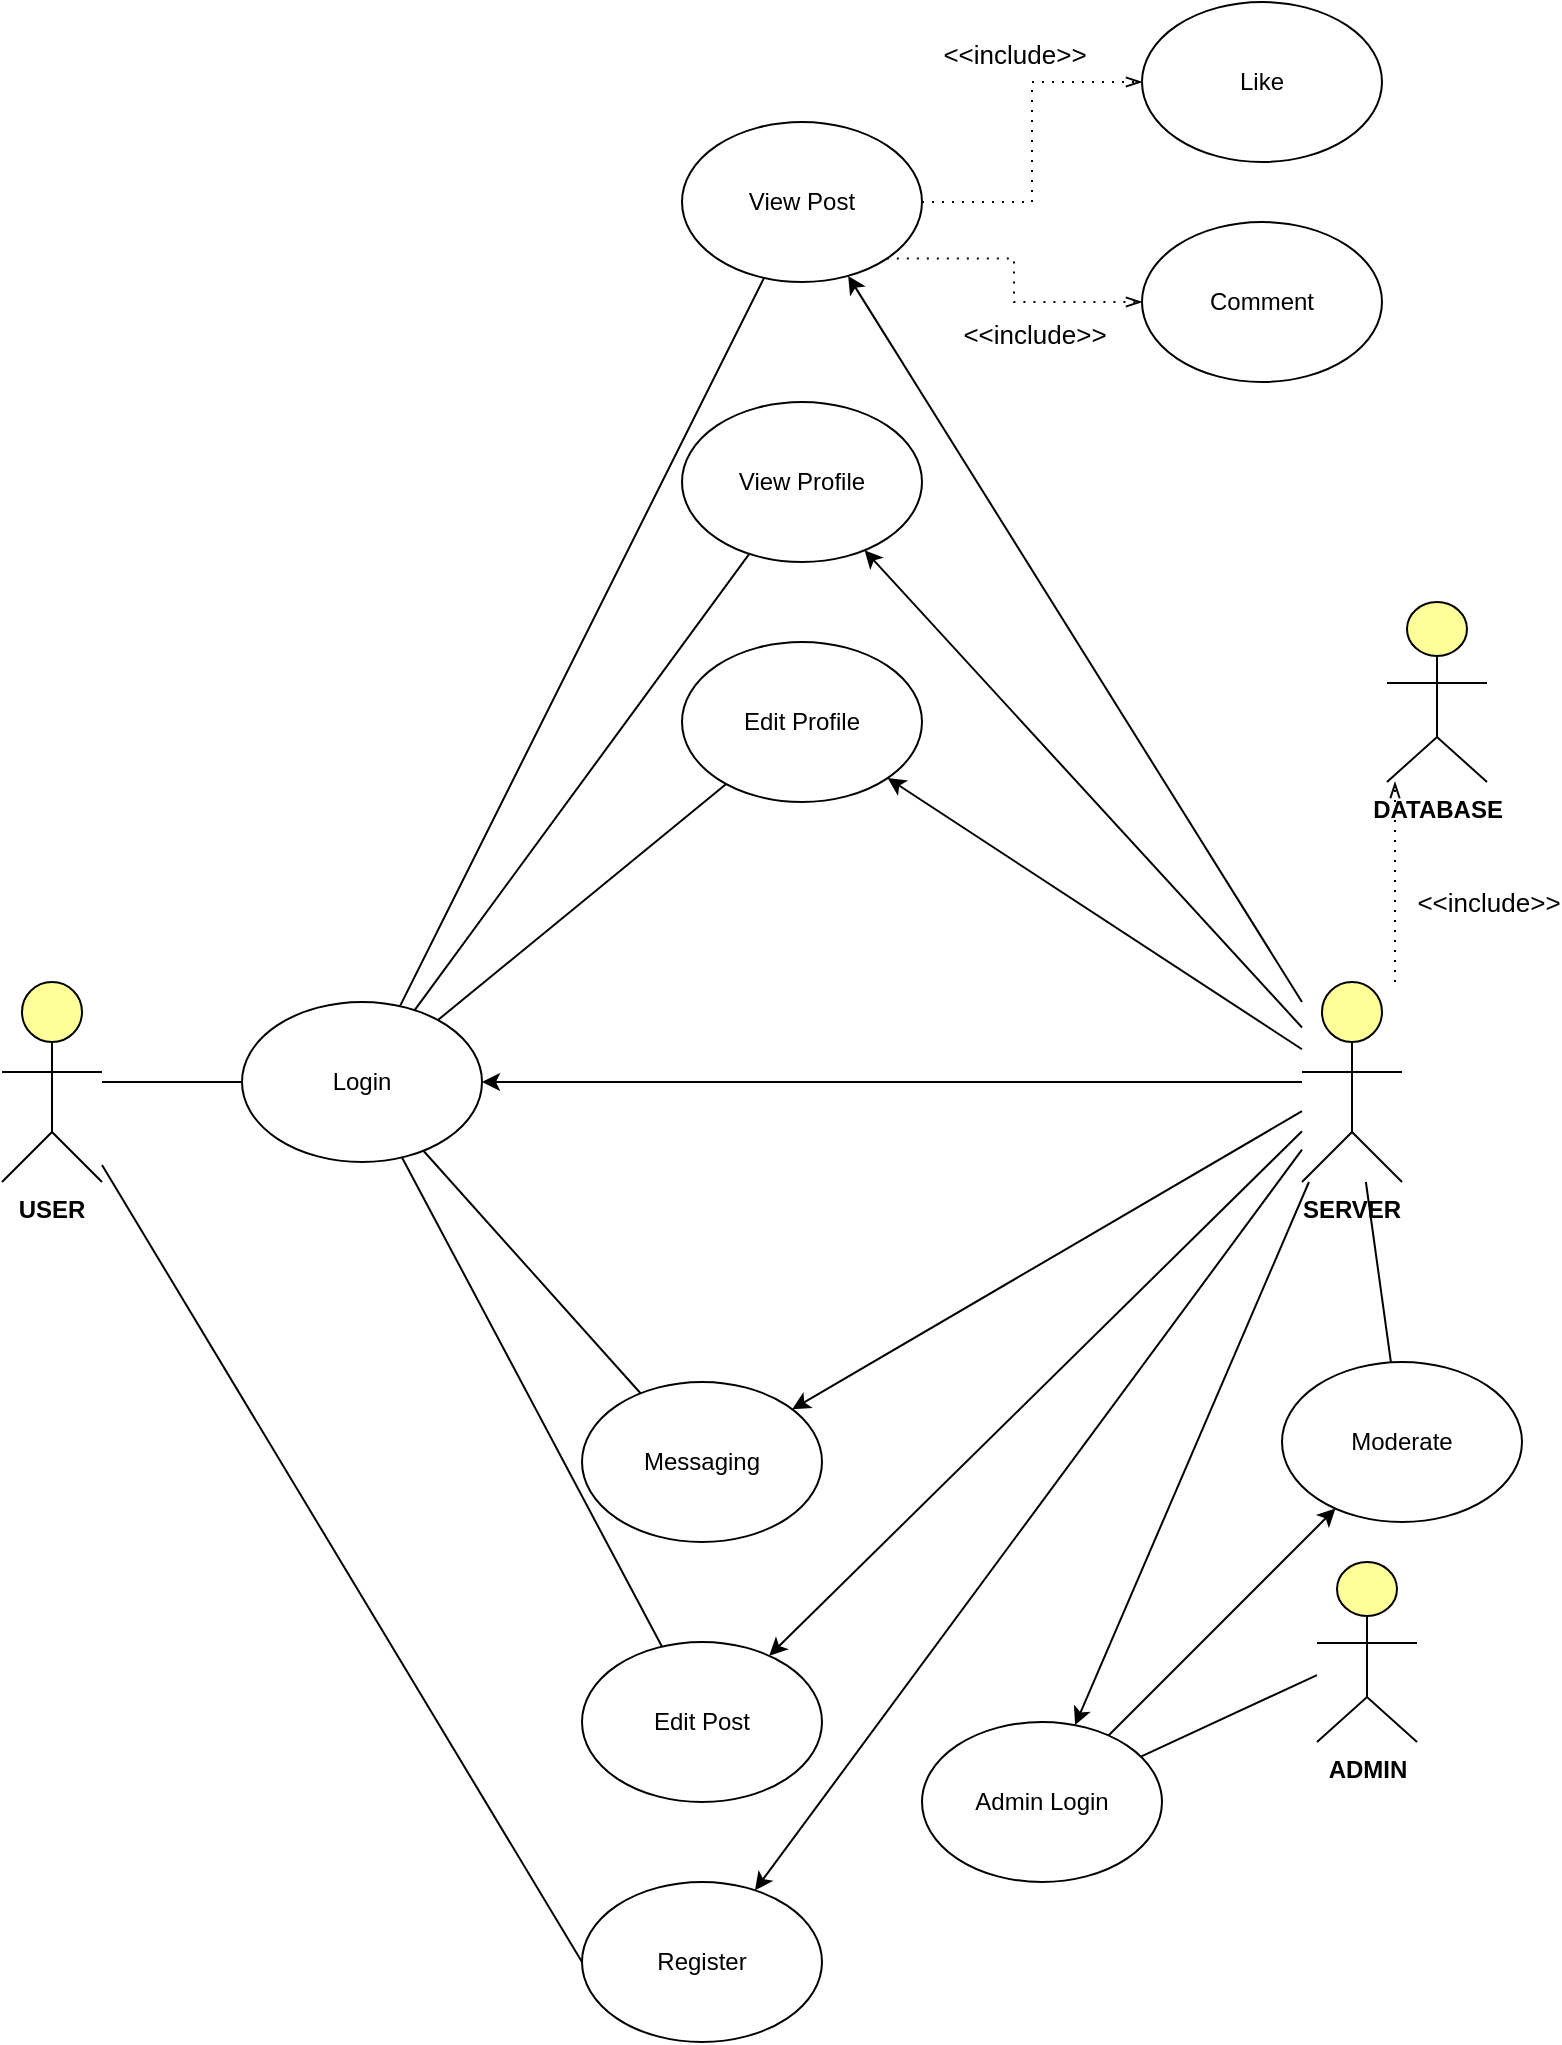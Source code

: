 <mxfile version="23.0.2" type="google">
  <diagram name="Page-1" id="9wjcHK0UEsryjtmTAxiu">
    <mxGraphModel grid="1" page="1" gridSize="10" guides="1" tooltips="1" connect="1" arrows="1" fold="1" pageScale="1" pageWidth="850" pageHeight="1100" math="0" shadow="0">
      <root>
        <mxCell id="0" />
        <mxCell id="1" parent="0" />
        <mxCell id="XpcWEPTf3nFZ2iSUIoDG-2" value="&lt;b&gt;USER&lt;/b&gt;" style="html=1;outlineConnect=0;whiteSpace=wrap;fillColor=#ffff99;verticalLabelPosition=bottom;verticalAlign=top;align=center;shape=mxgraph.archimate3.actor;" vertex="1" parent="1">
          <mxGeometry x="60" y="500" width="50" height="100" as="geometry" />
        </mxCell>
        <mxCell id="XpcWEPTf3nFZ2iSUIoDG-3" value="&lt;b&gt;ADMIN&lt;/b&gt;" style="html=1;outlineConnect=0;whiteSpace=wrap;fillColor=#ffff99;verticalLabelPosition=bottom;verticalAlign=top;align=center;shape=mxgraph.archimate3.actor;" vertex="1" parent="1">
          <mxGeometry x="717.5" y="790" width="50" height="90" as="geometry" />
        </mxCell>
        <mxCell id="XpcWEPTf3nFZ2iSUIoDG-4" value="&lt;b&gt;DATABASE&lt;/b&gt;" style="html=1;outlineConnect=0;whiteSpace=wrap;fillColor=#ffff99;verticalLabelPosition=bottom;verticalAlign=top;align=center;shape=mxgraph.archimate3.actor;" vertex="1" parent="1">
          <mxGeometry x="752.5" y="310" width="50" height="90" as="geometry" />
        </mxCell>
        <mxCell id="XpcWEPTf3nFZ2iSUIoDG-5" value="&lt;b&gt;SERVER&lt;/b&gt;" style="html=1;outlineConnect=0;whiteSpace=wrap;fillColor=#ffff99;verticalLabelPosition=bottom;verticalAlign=top;align=center;shape=mxgraph.archimate3.actor;" vertex="1" parent="1">
          <mxGeometry x="710" y="500" width="50" height="100" as="geometry" />
        </mxCell>
        <mxCell id="XpcWEPTf3nFZ2iSUIoDG-7" value="Login" style="ellipse;whiteSpace=wrap;html=1;" vertex="1" parent="1">
          <mxGeometry x="180" y="510" width="120" height="80" as="geometry" />
        </mxCell>
        <mxCell id="XpcWEPTf3nFZ2iSUIoDG-8" value="Register" style="ellipse;whiteSpace=wrap;html=1;" vertex="1" parent="1">
          <mxGeometry x="350" y="950" width="120" height="80" as="geometry" />
        </mxCell>
        <mxCell id="XpcWEPTf3nFZ2iSUIoDG-9" value="Moderate" style="ellipse;whiteSpace=wrap;html=1;" vertex="1" parent="1">
          <mxGeometry x="700" y="690" width="120" height="80" as="geometry" />
        </mxCell>
        <mxCell id="XpcWEPTf3nFZ2iSUIoDG-11" value="Messaging" style="ellipse;whiteSpace=wrap;html=1;" vertex="1" parent="1">
          <mxGeometry x="350" y="700" width="120" height="80" as="geometry" />
        </mxCell>
        <mxCell id="XpcWEPTf3nFZ2iSUIoDG-15" value="" style="endArrow=none;html=1;rounded=0;entryX=0;entryY=0.5;entryDx=0;entryDy=0;" edge="1" parent="1" source="XpcWEPTf3nFZ2iSUIoDG-2" target="XpcWEPTf3nFZ2iSUIoDG-8">
          <mxGeometry width="50" height="50" relative="1" as="geometry">
            <mxPoint x="260" y="520" as="sourcePoint" />
            <mxPoint x="310" y="470" as="targetPoint" />
          </mxGeometry>
        </mxCell>
        <mxCell id="XpcWEPTf3nFZ2iSUIoDG-41" value="" style="endArrow=none;html=1;rounded=0;" edge="1" parent="1" source="XpcWEPTf3nFZ2iSUIoDG-2" target="XpcWEPTf3nFZ2iSUIoDG-7">
          <mxGeometry width="50" height="50" relative="1" as="geometry">
            <mxPoint x="520" y="670" as="sourcePoint" />
            <mxPoint x="570" y="620" as="targetPoint" />
          </mxGeometry>
        </mxCell>
        <mxCell id="XpcWEPTf3nFZ2iSUIoDG-42" value="" style="endArrow=classic;html=1;rounded=0;" edge="1" parent="1" source="XpcWEPTf3nFZ2iSUIoDG-5" target="XpcWEPTf3nFZ2iSUIoDG-7">
          <mxGeometry width="50" height="50" relative="1" as="geometry">
            <mxPoint x="520" y="670" as="sourcePoint" />
            <mxPoint x="570" y="620" as="targetPoint" />
          </mxGeometry>
        </mxCell>
        <mxCell id="XpcWEPTf3nFZ2iSUIoDG-45" value="" style="endArrow=none;html=1;rounded=0;" edge="1" parent="1" source="XpcWEPTf3nFZ2iSUIoDG-7" target="XpcWEPTf3nFZ2iSUIoDG-11">
          <mxGeometry width="50" height="50" relative="1" as="geometry">
            <mxPoint x="520" y="670" as="sourcePoint" />
            <mxPoint x="570" y="620" as="targetPoint" />
          </mxGeometry>
        </mxCell>
        <mxCell id="XpcWEPTf3nFZ2iSUIoDG-47" value="View Post" style="ellipse;whiteSpace=wrap;html=1;" vertex="1" parent="1">
          <mxGeometry x="400" y="70" width="120" height="80" as="geometry" />
        </mxCell>
        <mxCell id="XpcWEPTf3nFZ2iSUIoDG-48" value="" style="endArrow=none;html=1;rounded=0;" edge="1" parent="1" source="XpcWEPTf3nFZ2iSUIoDG-7" target="XpcWEPTf3nFZ2iSUIoDG-47">
          <mxGeometry width="50" height="50" relative="1" as="geometry">
            <mxPoint x="520" y="670" as="sourcePoint" />
            <mxPoint x="570" y="620" as="targetPoint" />
          </mxGeometry>
        </mxCell>
        <mxCell id="XpcWEPTf3nFZ2iSUIoDG-51" value="Comment" style="ellipse;whiteSpace=wrap;html=1;" vertex="1" parent="1">
          <mxGeometry x="630" y="120" width="120" height="80" as="geometry" />
        </mxCell>
        <mxCell id="XpcWEPTf3nFZ2iSUIoDG-52" value="Like" style="ellipse;whiteSpace=wrap;html=1;" vertex="1" parent="1">
          <mxGeometry x="630" y="10" width="120" height="80" as="geometry" />
        </mxCell>
        <mxCell id="XpcWEPTf3nFZ2iSUIoDG-53" value="Edit Post" style="ellipse;whiteSpace=wrap;html=1;" vertex="1" parent="1">
          <mxGeometry x="350" y="830" width="120" height="80" as="geometry" />
        </mxCell>
        <mxCell id="XpcWEPTf3nFZ2iSUIoDG-57" value="&lt;font style=&quot;font-size: 13px;&quot;&gt;&amp;lt;&amp;lt;include&amp;gt;&amp;gt;&lt;/font&gt;" style="edgeLabel;html=1;align=center;verticalAlign=middle;resizable=0;points=[];" connectable="0" vertex="1" parent="1">
          <mxGeometry x="802.503" y="460.002" as="geometry" />
        </mxCell>
        <mxCell id="XpcWEPTf3nFZ2iSUIoDG-61" value="" style="edgeStyle=elbowEdgeStyle;fontSize=12;html=1;endFill=0;startFill=0;endSize=6;startSize=6;dashed=1;dashPattern=1 4;endArrow=openThin;startArrow=none;rounded=0;" edge="1" parent="1" source="XpcWEPTf3nFZ2iSUIoDG-47" target="XpcWEPTf3nFZ2iSUIoDG-52">
          <mxGeometry width="160" relative="1" as="geometry">
            <mxPoint x="660" y="370" as="sourcePoint" />
            <mxPoint x="820" y="370" as="targetPoint" />
          </mxGeometry>
        </mxCell>
        <mxCell id="XpcWEPTf3nFZ2iSUIoDG-62" value="" style="edgeStyle=elbowEdgeStyle;fontSize=12;html=1;endFill=0;startFill=0;endSize=6;startSize=6;dashed=1;dashPattern=1 4;endArrow=openThin;startArrow=none;rounded=0;exitX=1;exitY=1;exitDx=0;exitDy=0;" edge="1" parent="1" source="XpcWEPTf3nFZ2iSUIoDG-47" target="XpcWEPTf3nFZ2iSUIoDG-51">
          <mxGeometry width="160" relative="1" as="geometry">
            <mxPoint x="660" y="370" as="sourcePoint" />
            <mxPoint x="820" y="370" as="targetPoint" />
          </mxGeometry>
        </mxCell>
        <mxCell id="XpcWEPTf3nFZ2iSUIoDG-63" value="&lt;font style=&quot;font-size: 13px;&quot;&gt;&amp;lt;&amp;lt;include&amp;gt;&amp;gt;&lt;/font&gt;" style="edgeLabel;html=1;align=center;verticalAlign=middle;resizable=0;points=[];" connectable="0" vertex="1" parent="1">
          <mxGeometry x="620.003" y="190.002" as="geometry">
            <mxPoint x="-54" y="-154" as="offset" />
          </mxGeometry>
        </mxCell>
        <mxCell id="XpcWEPTf3nFZ2iSUIoDG-65" value="&lt;font style=&quot;font-size: 13px;&quot;&gt;&amp;lt;&amp;lt;include&amp;gt;&amp;gt;&lt;/font&gt;" style="edgeLabel;html=1;align=center;verticalAlign=middle;resizable=0;points=[];" connectable="0" vertex="1" parent="1">
          <mxGeometry x="630.003" y="330.002" as="geometry">
            <mxPoint x="-54" y="-154" as="offset" />
          </mxGeometry>
        </mxCell>
        <mxCell id="XpcWEPTf3nFZ2iSUIoDG-66" value="" style="endArrow=none;html=1;rounded=0;" edge="1" parent="1" source="XpcWEPTf3nFZ2iSUIoDG-7" target="XpcWEPTf3nFZ2iSUIoDG-53">
          <mxGeometry width="50" height="50" relative="1" as="geometry">
            <mxPoint x="340" y="570" as="sourcePoint" />
            <mxPoint x="390" y="520" as="targetPoint" />
          </mxGeometry>
        </mxCell>
        <mxCell id="XpcWEPTf3nFZ2iSUIoDG-67" value="View Profile" style="ellipse;whiteSpace=wrap;html=1;" vertex="1" parent="1">
          <mxGeometry x="400" y="210" width="120" height="80" as="geometry" />
        </mxCell>
        <mxCell id="XpcWEPTf3nFZ2iSUIoDG-68" value="" style="endArrow=none;html=1;rounded=0;" edge="1" parent="1" source="XpcWEPTf3nFZ2iSUIoDG-7" target="XpcWEPTf3nFZ2iSUIoDG-67">
          <mxGeometry width="50" height="50" relative="1" as="geometry">
            <mxPoint x="380" y="500" as="sourcePoint" />
            <mxPoint x="430" y="450" as="targetPoint" />
          </mxGeometry>
        </mxCell>
        <mxCell id="XpcWEPTf3nFZ2iSUIoDG-69" value="Edit Profile" style="ellipse;whiteSpace=wrap;html=1;" vertex="1" parent="1">
          <mxGeometry x="400" y="330" width="120" height="80" as="geometry" />
        </mxCell>
        <mxCell id="XpcWEPTf3nFZ2iSUIoDG-70" value="" style="endArrow=none;html=1;rounded=0;" edge="1" parent="1" source="XpcWEPTf3nFZ2iSUIoDG-7" target="XpcWEPTf3nFZ2iSUIoDG-69">
          <mxGeometry width="50" height="50" relative="1" as="geometry">
            <mxPoint x="490" y="500" as="sourcePoint" />
            <mxPoint x="540" y="450" as="targetPoint" />
          </mxGeometry>
        </mxCell>
        <mxCell id="XpcWEPTf3nFZ2iSUIoDG-71" value="" style="endArrow=classic;html=1;rounded=0;" edge="1" parent="1" source="XpcWEPTf3nFZ2iSUIoDG-5" target="XpcWEPTf3nFZ2iSUIoDG-8">
          <mxGeometry width="50" height="50" relative="1" as="geometry">
            <mxPoint x="590" y="680" as="sourcePoint" />
            <mxPoint x="640" y="630" as="targetPoint" />
          </mxGeometry>
        </mxCell>
        <mxCell id="XpcWEPTf3nFZ2iSUIoDG-73" value="" style="endArrow=none;html=1;rounded=0;" edge="1" parent="1" source="XpcWEPTf3nFZ2iSUIoDG-5" target="XpcWEPTf3nFZ2iSUIoDG-9">
          <mxGeometry width="50" height="50" relative="1" as="geometry">
            <mxPoint x="590" y="680" as="sourcePoint" />
            <mxPoint x="640" y="630" as="targetPoint" />
          </mxGeometry>
        </mxCell>
        <mxCell id="XpcWEPTf3nFZ2iSUIoDG-74" value="" style="endArrow=none;html=1;rounded=0;" edge="1" parent="1" source="XpcWEPTf3nFZ2iSUIoDG-75" target="XpcWEPTf3nFZ2iSUIoDG-3">
          <mxGeometry width="50" height="50" relative="1" as="geometry">
            <mxPoint x="590" y="550" as="sourcePoint" />
            <mxPoint x="640" y="500" as="targetPoint" />
          </mxGeometry>
        </mxCell>
        <mxCell id="XpcWEPTf3nFZ2iSUIoDG-75" value="Admin Login" style="ellipse;whiteSpace=wrap;html=1;" vertex="1" parent="1">
          <mxGeometry x="520" y="870" width="120" height="80" as="geometry" />
        </mxCell>
        <mxCell id="XpcWEPTf3nFZ2iSUIoDG-79" value="" style="endArrow=classic;html=1;rounded=0;" edge="1" parent="1" source="XpcWEPTf3nFZ2iSUIoDG-5" target="XpcWEPTf3nFZ2iSUIoDG-75">
          <mxGeometry width="50" height="50" relative="1" as="geometry">
            <mxPoint x="640" y="460" as="sourcePoint" />
            <mxPoint x="590" y="500" as="targetPoint" />
          </mxGeometry>
        </mxCell>
        <mxCell id="XpcWEPTf3nFZ2iSUIoDG-80" value="" style="endArrow=classic;html=1;rounded=0;" edge="1" parent="1" source="XpcWEPTf3nFZ2iSUIoDG-75" target="XpcWEPTf3nFZ2iSUIoDG-9">
          <mxGeometry width="50" height="50" relative="1" as="geometry">
            <mxPoint x="590" y="510" as="sourcePoint" />
            <mxPoint x="640" y="460" as="targetPoint" />
          </mxGeometry>
        </mxCell>
        <mxCell id="XpcWEPTf3nFZ2iSUIoDG-81" value="" style="edgeStyle=elbowEdgeStyle;fontSize=12;html=1;endFill=0;startFill=0;endSize=6;startSize=6;dashed=1;dashPattern=1 4;endArrow=openThin;startArrow=none;rounded=0;" edge="1" parent="1" source="XpcWEPTf3nFZ2iSUIoDG-5" target="XpcWEPTf3nFZ2iSUIoDG-4">
          <mxGeometry width="160" relative="1" as="geometry">
            <mxPoint x="540" y="490" as="sourcePoint" />
            <mxPoint x="700" y="490" as="targetPoint" />
          </mxGeometry>
        </mxCell>
        <mxCell id="XpcWEPTf3nFZ2iSUIoDG-82" value="" style="endArrow=classic;html=1;rounded=0;" edge="1" parent="1" source="XpcWEPTf3nFZ2iSUIoDG-5" target="XpcWEPTf3nFZ2iSUIoDG-11">
          <mxGeometry width="50" height="50" relative="1" as="geometry">
            <mxPoint x="590" y="670" as="sourcePoint" />
            <mxPoint x="640" y="620" as="targetPoint" />
          </mxGeometry>
        </mxCell>
        <mxCell id="XpcWEPTf3nFZ2iSUIoDG-83" value="" style="endArrow=classic;html=1;rounded=0;" edge="1" parent="1" source="XpcWEPTf3nFZ2iSUIoDG-5" target="XpcWEPTf3nFZ2iSUIoDG-53">
          <mxGeometry width="50" height="50" relative="1" as="geometry">
            <mxPoint x="590" y="670" as="sourcePoint" />
            <mxPoint x="640" y="620" as="targetPoint" />
          </mxGeometry>
        </mxCell>
        <mxCell id="XpcWEPTf3nFZ2iSUIoDG-84" value="" style="endArrow=classic;html=1;rounded=0;" edge="1" parent="1" source="XpcWEPTf3nFZ2iSUIoDG-5" target="XpcWEPTf3nFZ2iSUIoDG-69">
          <mxGeometry width="50" height="50" relative="1" as="geometry">
            <mxPoint x="590" y="360" as="sourcePoint" />
            <mxPoint x="640" y="310" as="targetPoint" />
          </mxGeometry>
        </mxCell>
        <mxCell id="XpcWEPTf3nFZ2iSUIoDG-85" value="" style="endArrow=classic;html=1;rounded=0;" edge="1" parent="1" source="XpcWEPTf3nFZ2iSUIoDG-5" target="XpcWEPTf3nFZ2iSUIoDG-67">
          <mxGeometry width="50" height="50" relative="1" as="geometry">
            <mxPoint x="590" y="360" as="sourcePoint" />
            <mxPoint x="640" y="310" as="targetPoint" />
          </mxGeometry>
        </mxCell>
        <mxCell id="XpcWEPTf3nFZ2iSUIoDG-86" value="" style="endArrow=classic;html=1;rounded=0;" edge="1" parent="1" source="XpcWEPTf3nFZ2iSUIoDG-5" target="XpcWEPTf3nFZ2iSUIoDG-47">
          <mxGeometry width="50" height="50" relative="1" as="geometry">
            <mxPoint x="590" y="360" as="sourcePoint" />
            <mxPoint x="640" y="310" as="targetPoint" />
          </mxGeometry>
        </mxCell>
      </root>
    </mxGraphModel>
  </diagram>
</mxfile>
